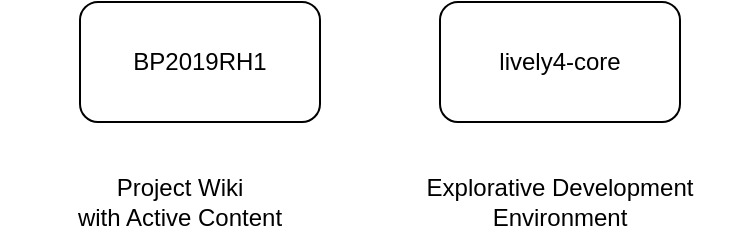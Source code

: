<mxfile version="12.0.0" type="github" pages="1"><diagram name="Page-1" id="97a40813-6b03-0c74-37c1-0168de264b11"><mxGraphModel dx="1531" dy="746" grid="1" gridSize="10" guides="1" tooltips="1" connect="1" arrows="1" fold="1" page="1" pageScale="1" pageWidth="583" pageHeight="413" background="#ffffff" math="0" shadow="0"><root><mxCell id="0"/><mxCell id="1" parent="0"/><mxCell id="YAF5-hzBmF9bZD5qpWzj-1" value="lively4-core" style="rounded=1;whiteSpace=wrap;html=1;" vertex="1" parent="1"><mxGeometry x="340" y="130" width="120" height="60" as="geometry"/></mxCell><mxCell id="YAF5-hzBmF9bZD5qpWzj-2" value="BP2019RH1" style="rounded=1;whiteSpace=wrap;html=1;" vertex="1" parent="1"><mxGeometry x="160" y="130" width="120" height="60" as="geometry"/></mxCell><mxCell id="YAF5-hzBmF9bZD5qpWzj-3" value="Explorative Development Environment" style="text;html=1;strokeColor=none;fillColor=none;align=center;verticalAlign=middle;whiteSpace=wrap;rounded=0;" vertex="1" parent="1"><mxGeometry x="310" y="210" width="180" height="40" as="geometry"/></mxCell><mxCell id="YAF5-hzBmF9bZD5qpWzj-4" value="Project Wiki&lt;br&gt;with Active Content" style="text;html=1;strokeColor=none;fillColor=none;align=center;verticalAlign=middle;whiteSpace=wrap;rounded=0;" vertex="1" parent="1"><mxGeometry x="120" y="210" width="180" height="40" as="geometry"/></mxCell></root></mxGraphModel></diagram></mxfile>
